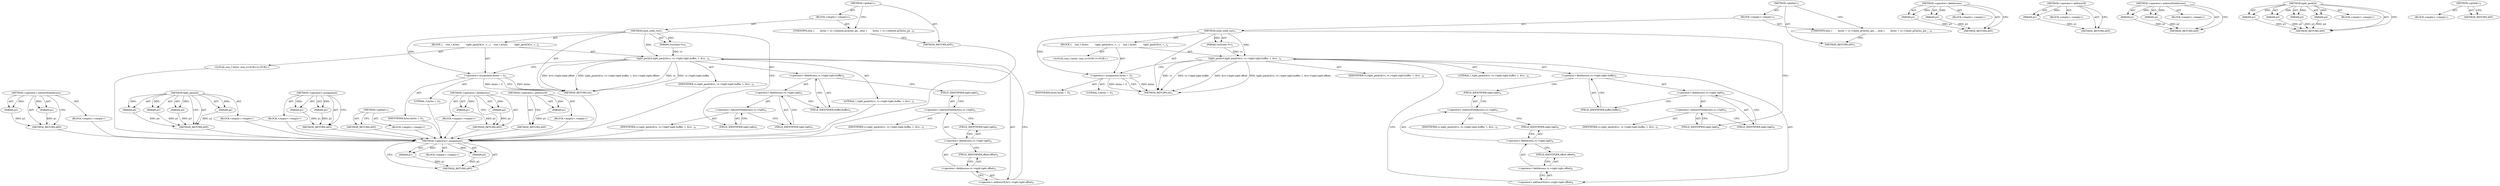 digraph "&lt;global&gt;" {
vulnerable_76 [label=<(METHOD,&lt;operator&gt;.assignment)>];
vulnerable_77 [label=<(PARAM,p1)>];
vulnerable_78 [label=<(PARAM,p2)>];
vulnerable_79 [label=<(BLOCK,&lt;empty&gt;,&lt;empty&gt;)>];
vulnerable_80 [label=<(METHOD_RETURN,ANY)>];
vulnerable_6 [label=<(METHOD,&lt;global&gt;)<SUB>1</SUB>>];
vulnerable_7 [label=<(BLOCK,&lt;empty&gt;,&lt;empty&gt;)<SUB>1</SUB>>];
vulnerable_8 [label=<(METHOD,send_solid_rect)<SUB>1</SUB>>];
vulnerable_9 [label=<(PARAM,VncState *vs)<SUB>1</SUB>>];
vulnerable_10 [label=<(BLOCK,{
    size_t bytes;
         tight_pack24(vs, v...,{
    size_t bytes;
         tight_pack24(vs, v...)<SUB>2</SUB>>];
vulnerable_11 [label="<(LOCAL,size_t bytes: size_t)<SUB>3</SUB>>"];
vulnerable_12 [label=<(tight_pack24,tight_pack24(vs, vs-&gt;tight.tight.buffer, 1, &amp;vs...)<SUB>4</SUB>>];
vulnerable_13 [label=<(IDENTIFIER,vs,tight_pack24(vs, vs-&gt;tight.tight.buffer, 1, &amp;vs...)<SUB>4</SUB>>];
vulnerable_14 [label=<(&lt;operator&gt;.fieldAccess,vs-&gt;tight.tight.buffer)<SUB>4</SUB>>];
vulnerable_15 [label=<(&lt;operator&gt;.fieldAccess,vs-&gt;tight.tight)<SUB>4</SUB>>];
vulnerable_16 [label=<(&lt;operator&gt;.indirectFieldAccess,vs-&gt;tight)<SUB>4</SUB>>];
vulnerable_17 [label=<(IDENTIFIER,vs,tight_pack24(vs, vs-&gt;tight.tight.buffer, 1, &amp;vs...)<SUB>4</SUB>>];
vulnerable_18 [label=<(FIELD_IDENTIFIER,tight,tight)<SUB>4</SUB>>];
vulnerable_19 [label=<(FIELD_IDENTIFIER,tight,tight)<SUB>4</SUB>>];
vulnerable_20 [label=<(FIELD_IDENTIFIER,buffer,buffer)<SUB>4</SUB>>];
vulnerable_21 [label=<(LITERAL,1,tight_pack24(vs, vs-&gt;tight.tight.buffer, 1, &amp;vs...)<SUB>4</SUB>>];
vulnerable_22 [label=<(&lt;operator&gt;.addressOf,&amp;vs-&gt;tight.tight.offset)<SUB>4</SUB>>];
vulnerable_23 [label=<(&lt;operator&gt;.fieldAccess,vs-&gt;tight.tight.offset)<SUB>4</SUB>>];
vulnerable_24 [label=<(&lt;operator&gt;.fieldAccess,vs-&gt;tight.tight)<SUB>4</SUB>>];
vulnerable_25 [label=<(&lt;operator&gt;.indirectFieldAccess,vs-&gt;tight)<SUB>4</SUB>>];
vulnerable_26 [label=<(IDENTIFIER,vs,tight_pack24(vs, vs-&gt;tight.tight.buffer, 1, &amp;vs...)<SUB>4</SUB>>];
vulnerable_27 [label=<(FIELD_IDENTIFIER,tight,tight)<SUB>4</SUB>>];
vulnerable_28 [label=<(FIELD_IDENTIFIER,tight,tight)<SUB>4</SUB>>];
vulnerable_29 [label=<(FIELD_IDENTIFIER,offset,offset)<SUB>4</SUB>>];
vulnerable_30 [label=<(&lt;operator&gt;.assignment,bytes = 3)<SUB>5</SUB>>];
vulnerable_31 [label=<(IDENTIFIER,bytes,bytes = 3)<SUB>5</SUB>>];
vulnerable_32 [label=<(LITERAL,3,bytes = 3)<SUB>5</SUB>>];
vulnerable_33 [label=<(METHOD_RETURN,int)<SUB>1</SUB>>];
vulnerable_35 [label=<(UNKNOWN,else {
        bytes = vs-&gt;clientds.pf.bytes_pe...,else {
        bytes = vs-&gt;clientds.pf.bytes_pe...)<SUB>6</SUB>>];
vulnerable_36 [label=<(METHOD_RETURN,ANY)<SUB>1</SUB>>];
vulnerable_62 [label=<(METHOD,&lt;operator&gt;.fieldAccess)>];
vulnerable_63 [label=<(PARAM,p1)>];
vulnerable_64 [label=<(PARAM,p2)>];
vulnerable_65 [label=<(BLOCK,&lt;empty&gt;,&lt;empty&gt;)>];
vulnerable_66 [label=<(METHOD_RETURN,ANY)>];
vulnerable_72 [label=<(METHOD,&lt;operator&gt;.addressOf)>];
vulnerable_73 [label=<(PARAM,p1)>];
vulnerable_74 [label=<(BLOCK,&lt;empty&gt;,&lt;empty&gt;)>];
vulnerable_75 [label=<(METHOD_RETURN,ANY)>];
vulnerable_67 [label=<(METHOD,&lt;operator&gt;.indirectFieldAccess)>];
vulnerable_68 [label=<(PARAM,p1)>];
vulnerable_69 [label=<(PARAM,p2)>];
vulnerable_70 [label=<(BLOCK,&lt;empty&gt;,&lt;empty&gt;)>];
vulnerable_71 [label=<(METHOD_RETURN,ANY)>];
vulnerable_55 [label=<(METHOD,tight_pack24)>];
vulnerable_56 [label=<(PARAM,p1)>];
vulnerable_57 [label=<(PARAM,p2)>];
vulnerable_58 [label=<(PARAM,p3)>];
vulnerable_59 [label=<(PARAM,p4)>];
vulnerable_60 [label=<(BLOCK,&lt;empty&gt;,&lt;empty&gt;)>];
vulnerable_61 [label=<(METHOD_RETURN,ANY)>];
vulnerable_49 [label=<(METHOD,&lt;global&gt;)<SUB>1</SUB>>];
vulnerable_50 [label=<(BLOCK,&lt;empty&gt;,&lt;empty&gt;)>];
vulnerable_51 [label=<(METHOD_RETURN,ANY)>];
fixed_76 [label=<(METHOD,&lt;operator&gt;.assignment)>];
fixed_77 [label=<(PARAM,p1)>];
fixed_78 [label=<(PARAM,p2)>];
fixed_79 [label=<(BLOCK,&lt;empty&gt;,&lt;empty&gt;)>];
fixed_80 [label=<(METHOD_RETURN,ANY)>];
fixed_6 [label=<(METHOD,&lt;global&gt;)<SUB>1</SUB>>];
fixed_7 [label=<(BLOCK,&lt;empty&gt;,&lt;empty&gt;)<SUB>1</SUB>>];
fixed_8 [label=<(METHOD,send_solid_rect)<SUB>1</SUB>>];
fixed_9 [label=<(PARAM,VncState *vs)<SUB>1</SUB>>];
fixed_10 [label=<(BLOCK,{
    size_t bytes;
         tight_pack24(vs, v...,{
    size_t bytes;
         tight_pack24(vs, v...)<SUB>2</SUB>>];
fixed_11 [label="<(LOCAL,size_t bytes: size_t)<SUB>3</SUB>>"];
fixed_12 [label=<(tight_pack24,tight_pack24(vs, vs-&gt;tight.tight.buffer, 1, &amp;vs...)<SUB>4</SUB>>];
fixed_13 [label=<(IDENTIFIER,vs,tight_pack24(vs, vs-&gt;tight.tight.buffer, 1, &amp;vs...)<SUB>4</SUB>>];
fixed_14 [label=<(&lt;operator&gt;.fieldAccess,vs-&gt;tight.tight.buffer)<SUB>4</SUB>>];
fixed_15 [label=<(&lt;operator&gt;.fieldAccess,vs-&gt;tight.tight)<SUB>4</SUB>>];
fixed_16 [label=<(&lt;operator&gt;.indirectFieldAccess,vs-&gt;tight)<SUB>4</SUB>>];
fixed_17 [label=<(IDENTIFIER,vs,tight_pack24(vs, vs-&gt;tight.tight.buffer, 1, &amp;vs...)<SUB>4</SUB>>];
fixed_18 [label=<(FIELD_IDENTIFIER,tight,tight)<SUB>4</SUB>>];
fixed_19 [label=<(FIELD_IDENTIFIER,tight,tight)<SUB>4</SUB>>];
fixed_20 [label=<(FIELD_IDENTIFIER,buffer,buffer)<SUB>4</SUB>>];
fixed_21 [label=<(LITERAL,1,tight_pack24(vs, vs-&gt;tight.tight.buffer, 1, &amp;vs...)<SUB>4</SUB>>];
fixed_22 [label=<(&lt;operator&gt;.addressOf,&amp;vs-&gt;tight.tight.offset)<SUB>4</SUB>>];
fixed_23 [label=<(&lt;operator&gt;.fieldAccess,vs-&gt;tight.tight.offset)<SUB>4</SUB>>];
fixed_24 [label=<(&lt;operator&gt;.fieldAccess,vs-&gt;tight.tight)<SUB>4</SUB>>];
fixed_25 [label=<(&lt;operator&gt;.indirectFieldAccess,vs-&gt;tight)<SUB>4</SUB>>];
fixed_26 [label=<(IDENTIFIER,vs,tight_pack24(vs, vs-&gt;tight.tight.buffer, 1, &amp;vs...)<SUB>4</SUB>>];
fixed_27 [label=<(FIELD_IDENTIFIER,tight,tight)<SUB>4</SUB>>];
fixed_28 [label=<(FIELD_IDENTIFIER,tight,tight)<SUB>4</SUB>>];
fixed_29 [label=<(FIELD_IDENTIFIER,offset,offset)<SUB>4</SUB>>];
fixed_30 [label=<(&lt;operator&gt;.assignment,bytes = 3)<SUB>5</SUB>>];
fixed_31 [label=<(IDENTIFIER,bytes,bytes = 3)<SUB>5</SUB>>];
fixed_32 [label=<(LITERAL,3,bytes = 3)<SUB>5</SUB>>];
fixed_33 [label=<(METHOD_RETURN,int)<SUB>1</SUB>>];
fixed_35 [label=<(UNKNOWN,else {
        bytes = vs-&gt;client_pf.bytes_per_...,else {
        bytes = vs-&gt;client_pf.bytes_per_...)<SUB>6</SUB>>];
fixed_36 [label=<(METHOD_RETURN,ANY)<SUB>1</SUB>>];
fixed_62 [label=<(METHOD,&lt;operator&gt;.fieldAccess)>];
fixed_63 [label=<(PARAM,p1)>];
fixed_64 [label=<(PARAM,p2)>];
fixed_65 [label=<(BLOCK,&lt;empty&gt;,&lt;empty&gt;)>];
fixed_66 [label=<(METHOD_RETURN,ANY)>];
fixed_72 [label=<(METHOD,&lt;operator&gt;.addressOf)>];
fixed_73 [label=<(PARAM,p1)>];
fixed_74 [label=<(BLOCK,&lt;empty&gt;,&lt;empty&gt;)>];
fixed_75 [label=<(METHOD_RETURN,ANY)>];
fixed_67 [label=<(METHOD,&lt;operator&gt;.indirectFieldAccess)>];
fixed_68 [label=<(PARAM,p1)>];
fixed_69 [label=<(PARAM,p2)>];
fixed_70 [label=<(BLOCK,&lt;empty&gt;,&lt;empty&gt;)>];
fixed_71 [label=<(METHOD_RETURN,ANY)>];
fixed_55 [label=<(METHOD,tight_pack24)>];
fixed_56 [label=<(PARAM,p1)>];
fixed_57 [label=<(PARAM,p2)>];
fixed_58 [label=<(PARAM,p3)>];
fixed_59 [label=<(PARAM,p4)>];
fixed_60 [label=<(BLOCK,&lt;empty&gt;,&lt;empty&gt;)>];
fixed_61 [label=<(METHOD_RETURN,ANY)>];
fixed_49 [label=<(METHOD,&lt;global&gt;)<SUB>1</SUB>>];
fixed_50 [label=<(BLOCK,&lt;empty&gt;,&lt;empty&gt;)>];
fixed_51 [label=<(METHOD_RETURN,ANY)>];
vulnerable_76 -> vulnerable_77  [key=0, label="AST: "];
vulnerable_76 -> vulnerable_77  [key=1, label="DDG: "];
vulnerable_76 -> vulnerable_79  [key=0, label="AST: "];
vulnerable_76 -> vulnerable_78  [key=0, label="AST: "];
vulnerable_76 -> vulnerable_78  [key=1, label="DDG: "];
vulnerable_76 -> vulnerable_80  [key=0, label="AST: "];
vulnerable_76 -> vulnerable_80  [key=1, label="CFG: "];
vulnerable_77 -> vulnerable_80  [key=0, label="DDG: p1"];
vulnerable_78 -> vulnerable_80  [key=0, label="DDG: p2"];
vulnerable_79 -> fixed_76  [key=0];
vulnerable_80 -> fixed_76  [key=0];
vulnerable_6 -> vulnerable_7  [key=0, label="AST: "];
vulnerable_6 -> vulnerable_36  [key=0, label="AST: "];
vulnerable_6 -> vulnerable_35  [key=0, label="CFG: "];
vulnerable_7 -> vulnerable_8  [key=0, label="AST: "];
vulnerable_7 -> vulnerable_35  [key=0, label="AST: "];
vulnerable_8 -> vulnerable_9  [key=0, label="AST: "];
vulnerable_8 -> vulnerable_9  [key=1, label="DDG: "];
vulnerable_8 -> vulnerable_10  [key=0, label="AST: "];
vulnerable_8 -> vulnerable_33  [key=0, label="AST: "];
vulnerable_8 -> vulnerable_18  [key=0, label="CFG: "];
vulnerable_8 -> vulnerable_30  [key=0, label="DDG: "];
vulnerable_8 -> vulnerable_12  [key=0, label="DDG: "];
vulnerable_9 -> vulnerable_12  [key=0, label="DDG: vs"];
vulnerable_10 -> vulnerable_11  [key=0, label="AST: "];
vulnerable_10 -> vulnerable_12  [key=0, label="AST: "];
vulnerable_10 -> vulnerable_30  [key=0, label="AST: "];
vulnerable_11 -> fixed_76  [key=0];
vulnerable_12 -> vulnerable_13  [key=0, label="AST: "];
vulnerable_12 -> vulnerable_14  [key=0, label="AST: "];
vulnerable_12 -> vulnerable_21  [key=0, label="AST: "];
vulnerable_12 -> vulnerable_22  [key=0, label="AST: "];
vulnerable_12 -> vulnerable_30  [key=0, label="CFG: "];
vulnerable_12 -> vulnerable_33  [key=0, label="DDG: vs"];
vulnerable_12 -> vulnerable_33  [key=1, label="DDG: vs-&gt;tight.tight.buffer"];
vulnerable_12 -> vulnerable_33  [key=2, label="DDG: &amp;vs-&gt;tight.tight.offset"];
vulnerable_12 -> vulnerable_33  [key=3, label="DDG: tight_pack24(vs, vs-&gt;tight.tight.buffer, 1, &amp;vs-&gt;tight.tight.offset)"];
vulnerable_13 -> fixed_76  [key=0];
vulnerable_14 -> vulnerable_15  [key=0, label="AST: "];
vulnerable_14 -> vulnerable_20  [key=0, label="AST: "];
vulnerable_14 -> vulnerable_27  [key=0, label="CFG: "];
vulnerable_15 -> vulnerable_16  [key=0, label="AST: "];
vulnerable_15 -> vulnerable_19  [key=0, label="AST: "];
vulnerable_15 -> vulnerable_20  [key=0, label="CFG: "];
vulnerable_16 -> vulnerable_17  [key=0, label="AST: "];
vulnerable_16 -> vulnerable_18  [key=0, label="AST: "];
vulnerable_16 -> vulnerable_19  [key=0, label="CFG: "];
vulnerable_17 -> fixed_76  [key=0];
vulnerable_18 -> vulnerable_16  [key=0, label="CFG: "];
vulnerable_19 -> vulnerable_15  [key=0, label="CFG: "];
vulnerable_20 -> vulnerable_14  [key=0, label="CFG: "];
vulnerable_21 -> fixed_76  [key=0];
vulnerable_22 -> vulnerable_23  [key=0, label="AST: "];
vulnerable_22 -> vulnerable_12  [key=0, label="CFG: "];
vulnerable_23 -> vulnerable_24  [key=0, label="AST: "];
vulnerable_23 -> vulnerable_29  [key=0, label="AST: "];
vulnerable_23 -> vulnerable_22  [key=0, label="CFG: "];
vulnerable_24 -> vulnerable_25  [key=0, label="AST: "];
vulnerable_24 -> vulnerable_28  [key=0, label="AST: "];
vulnerable_24 -> vulnerable_29  [key=0, label="CFG: "];
vulnerable_25 -> vulnerable_26  [key=0, label="AST: "];
vulnerable_25 -> vulnerable_27  [key=0, label="AST: "];
vulnerable_25 -> vulnerable_28  [key=0, label="CFG: "];
vulnerable_26 -> fixed_76  [key=0];
vulnerable_27 -> vulnerable_25  [key=0, label="CFG: "];
vulnerable_28 -> vulnerable_24  [key=0, label="CFG: "];
vulnerable_29 -> vulnerable_23  [key=0, label="CFG: "];
vulnerable_30 -> vulnerable_31  [key=0, label="AST: "];
vulnerable_30 -> vulnerable_32  [key=0, label="AST: "];
vulnerable_30 -> vulnerable_33  [key=0, label="CFG: "];
vulnerable_30 -> vulnerable_33  [key=1, label="DDG: bytes"];
vulnerable_30 -> vulnerable_33  [key=2, label="DDG: bytes = 3"];
vulnerable_31 -> fixed_76  [key=0];
vulnerable_32 -> fixed_76  [key=0];
vulnerable_33 -> fixed_76  [key=0];
vulnerable_35 -> vulnerable_36  [key=0, label="CFG: "];
vulnerable_36 -> fixed_76  [key=0];
vulnerable_62 -> vulnerable_63  [key=0, label="AST: "];
vulnerable_62 -> vulnerable_63  [key=1, label="DDG: "];
vulnerable_62 -> vulnerable_65  [key=0, label="AST: "];
vulnerable_62 -> vulnerable_64  [key=0, label="AST: "];
vulnerable_62 -> vulnerable_64  [key=1, label="DDG: "];
vulnerable_62 -> vulnerable_66  [key=0, label="AST: "];
vulnerable_62 -> vulnerable_66  [key=1, label="CFG: "];
vulnerable_63 -> vulnerable_66  [key=0, label="DDG: p1"];
vulnerable_64 -> vulnerable_66  [key=0, label="DDG: p2"];
vulnerable_65 -> fixed_76  [key=0];
vulnerable_66 -> fixed_76  [key=0];
vulnerable_72 -> vulnerable_73  [key=0, label="AST: "];
vulnerable_72 -> vulnerable_73  [key=1, label="DDG: "];
vulnerable_72 -> vulnerable_74  [key=0, label="AST: "];
vulnerable_72 -> vulnerable_75  [key=0, label="AST: "];
vulnerable_72 -> vulnerable_75  [key=1, label="CFG: "];
vulnerable_73 -> vulnerable_75  [key=0, label="DDG: p1"];
vulnerable_74 -> fixed_76  [key=0];
vulnerable_75 -> fixed_76  [key=0];
vulnerable_67 -> vulnerable_68  [key=0, label="AST: "];
vulnerable_67 -> vulnerable_68  [key=1, label="DDG: "];
vulnerable_67 -> vulnerable_70  [key=0, label="AST: "];
vulnerable_67 -> vulnerable_69  [key=0, label="AST: "];
vulnerable_67 -> vulnerable_69  [key=1, label="DDG: "];
vulnerable_67 -> vulnerable_71  [key=0, label="AST: "];
vulnerable_67 -> vulnerable_71  [key=1, label="CFG: "];
vulnerable_68 -> vulnerable_71  [key=0, label="DDG: p1"];
vulnerable_69 -> vulnerable_71  [key=0, label="DDG: p2"];
vulnerable_70 -> fixed_76  [key=0];
vulnerable_71 -> fixed_76  [key=0];
vulnerable_55 -> vulnerable_56  [key=0, label="AST: "];
vulnerable_55 -> vulnerable_56  [key=1, label="DDG: "];
vulnerable_55 -> vulnerable_60  [key=0, label="AST: "];
vulnerable_55 -> vulnerable_57  [key=0, label="AST: "];
vulnerable_55 -> vulnerable_57  [key=1, label="DDG: "];
vulnerable_55 -> vulnerable_61  [key=0, label="AST: "];
vulnerable_55 -> vulnerable_61  [key=1, label="CFG: "];
vulnerable_55 -> vulnerable_58  [key=0, label="AST: "];
vulnerable_55 -> vulnerable_58  [key=1, label="DDG: "];
vulnerable_55 -> vulnerable_59  [key=0, label="AST: "];
vulnerable_55 -> vulnerable_59  [key=1, label="DDG: "];
vulnerable_56 -> vulnerable_61  [key=0, label="DDG: p1"];
vulnerable_57 -> vulnerable_61  [key=0, label="DDG: p2"];
vulnerable_58 -> vulnerable_61  [key=0, label="DDG: p3"];
vulnerable_59 -> vulnerable_61  [key=0, label="DDG: p4"];
vulnerable_60 -> fixed_76  [key=0];
vulnerable_61 -> fixed_76  [key=0];
vulnerable_49 -> vulnerable_50  [key=0, label="AST: "];
vulnerable_49 -> vulnerable_51  [key=0, label="AST: "];
vulnerable_49 -> vulnerable_51  [key=1, label="CFG: "];
vulnerable_50 -> fixed_76  [key=0];
vulnerable_51 -> fixed_76  [key=0];
fixed_76 -> fixed_77  [key=0, label="AST: "];
fixed_76 -> fixed_77  [key=1, label="DDG: "];
fixed_76 -> fixed_79  [key=0, label="AST: "];
fixed_76 -> fixed_78  [key=0, label="AST: "];
fixed_76 -> fixed_78  [key=1, label="DDG: "];
fixed_76 -> fixed_80  [key=0, label="AST: "];
fixed_76 -> fixed_80  [key=1, label="CFG: "];
fixed_77 -> fixed_80  [key=0, label="DDG: p1"];
fixed_78 -> fixed_80  [key=0, label="DDG: p2"];
fixed_6 -> fixed_7  [key=0, label="AST: "];
fixed_6 -> fixed_36  [key=0, label="AST: "];
fixed_6 -> fixed_35  [key=0, label="CFG: "];
fixed_7 -> fixed_8  [key=0, label="AST: "];
fixed_7 -> fixed_35  [key=0, label="AST: "];
fixed_8 -> fixed_9  [key=0, label="AST: "];
fixed_8 -> fixed_9  [key=1, label="DDG: "];
fixed_8 -> fixed_10  [key=0, label="AST: "];
fixed_8 -> fixed_33  [key=0, label="AST: "];
fixed_8 -> fixed_18  [key=0, label="CFG: "];
fixed_8 -> fixed_30  [key=0, label="DDG: "];
fixed_8 -> fixed_12  [key=0, label="DDG: "];
fixed_9 -> fixed_12  [key=0, label="DDG: vs"];
fixed_10 -> fixed_11  [key=0, label="AST: "];
fixed_10 -> fixed_12  [key=0, label="AST: "];
fixed_10 -> fixed_30  [key=0, label="AST: "];
fixed_12 -> fixed_13  [key=0, label="AST: "];
fixed_12 -> fixed_14  [key=0, label="AST: "];
fixed_12 -> fixed_21  [key=0, label="AST: "];
fixed_12 -> fixed_22  [key=0, label="AST: "];
fixed_12 -> fixed_30  [key=0, label="CFG: "];
fixed_12 -> fixed_33  [key=0, label="DDG: vs"];
fixed_12 -> fixed_33  [key=1, label="DDG: vs-&gt;tight.tight.buffer"];
fixed_12 -> fixed_33  [key=2, label="DDG: &amp;vs-&gt;tight.tight.offset"];
fixed_12 -> fixed_33  [key=3, label="DDG: tight_pack24(vs, vs-&gt;tight.tight.buffer, 1, &amp;vs-&gt;tight.tight.offset)"];
fixed_14 -> fixed_15  [key=0, label="AST: "];
fixed_14 -> fixed_20  [key=0, label="AST: "];
fixed_14 -> fixed_27  [key=0, label="CFG: "];
fixed_15 -> fixed_16  [key=0, label="AST: "];
fixed_15 -> fixed_19  [key=0, label="AST: "];
fixed_15 -> fixed_20  [key=0, label="CFG: "];
fixed_16 -> fixed_17  [key=0, label="AST: "];
fixed_16 -> fixed_18  [key=0, label="AST: "];
fixed_16 -> fixed_19  [key=0, label="CFG: "];
fixed_18 -> fixed_16  [key=0, label="CFG: "];
fixed_19 -> fixed_15  [key=0, label="CFG: "];
fixed_20 -> fixed_14  [key=0, label="CFG: "];
fixed_22 -> fixed_23  [key=0, label="AST: "];
fixed_22 -> fixed_12  [key=0, label="CFG: "];
fixed_23 -> fixed_24  [key=0, label="AST: "];
fixed_23 -> fixed_29  [key=0, label="AST: "];
fixed_23 -> fixed_22  [key=0, label="CFG: "];
fixed_24 -> fixed_25  [key=0, label="AST: "];
fixed_24 -> fixed_28  [key=0, label="AST: "];
fixed_24 -> fixed_29  [key=0, label="CFG: "];
fixed_25 -> fixed_26  [key=0, label="AST: "];
fixed_25 -> fixed_27  [key=0, label="AST: "];
fixed_25 -> fixed_28  [key=0, label="CFG: "];
fixed_27 -> fixed_25  [key=0, label="CFG: "];
fixed_28 -> fixed_24  [key=0, label="CFG: "];
fixed_29 -> fixed_23  [key=0, label="CFG: "];
fixed_30 -> fixed_31  [key=0, label="AST: "];
fixed_30 -> fixed_32  [key=0, label="AST: "];
fixed_30 -> fixed_33  [key=0, label="CFG: "];
fixed_30 -> fixed_33  [key=1, label="DDG: bytes"];
fixed_30 -> fixed_33  [key=2, label="DDG: bytes = 3"];
fixed_35 -> fixed_36  [key=0, label="CFG: "];
fixed_62 -> fixed_63  [key=0, label="AST: "];
fixed_62 -> fixed_63  [key=1, label="DDG: "];
fixed_62 -> fixed_65  [key=0, label="AST: "];
fixed_62 -> fixed_64  [key=0, label="AST: "];
fixed_62 -> fixed_64  [key=1, label="DDG: "];
fixed_62 -> fixed_66  [key=0, label="AST: "];
fixed_62 -> fixed_66  [key=1, label="CFG: "];
fixed_63 -> fixed_66  [key=0, label="DDG: p1"];
fixed_64 -> fixed_66  [key=0, label="DDG: p2"];
fixed_72 -> fixed_73  [key=0, label="AST: "];
fixed_72 -> fixed_73  [key=1, label="DDG: "];
fixed_72 -> fixed_74  [key=0, label="AST: "];
fixed_72 -> fixed_75  [key=0, label="AST: "];
fixed_72 -> fixed_75  [key=1, label="CFG: "];
fixed_73 -> fixed_75  [key=0, label="DDG: p1"];
fixed_67 -> fixed_68  [key=0, label="AST: "];
fixed_67 -> fixed_68  [key=1, label="DDG: "];
fixed_67 -> fixed_70  [key=0, label="AST: "];
fixed_67 -> fixed_69  [key=0, label="AST: "];
fixed_67 -> fixed_69  [key=1, label="DDG: "];
fixed_67 -> fixed_71  [key=0, label="AST: "];
fixed_67 -> fixed_71  [key=1, label="CFG: "];
fixed_68 -> fixed_71  [key=0, label="DDG: p1"];
fixed_69 -> fixed_71  [key=0, label="DDG: p2"];
fixed_55 -> fixed_56  [key=0, label="AST: "];
fixed_55 -> fixed_56  [key=1, label="DDG: "];
fixed_55 -> fixed_60  [key=0, label="AST: "];
fixed_55 -> fixed_57  [key=0, label="AST: "];
fixed_55 -> fixed_57  [key=1, label="DDG: "];
fixed_55 -> fixed_61  [key=0, label="AST: "];
fixed_55 -> fixed_61  [key=1, label="CFG: "];
fixed_55 -> fixed_58  [key=0, label="AST: "];
fixed_55 -> fixed_58  [key=1, label="DDG: "];
fixed_55 -> fixed_59  [key=0, label="AST: "];
fixed_55 -> fixed_59  [key=1, label="DDG: "];
fixed_56 -> fixed_61  [key=0, label="DDG: p1"];
fixed_57 -> fixed_61  [key=0, label="DDG: p2"];
fixed_58 -> fixed_61  [key=0, label="DDG: p3"];
fixed_59 -> fixed_61  [key=0, label="DDG: p4"];
fixed_49 -> fixed_50  [key=0, label="AST: "];
fixed_49 -> fixed_51  [key=0, label="AST: "];
fixed_49 -> fixed_51  [key=1, label="CFG: "];
}
